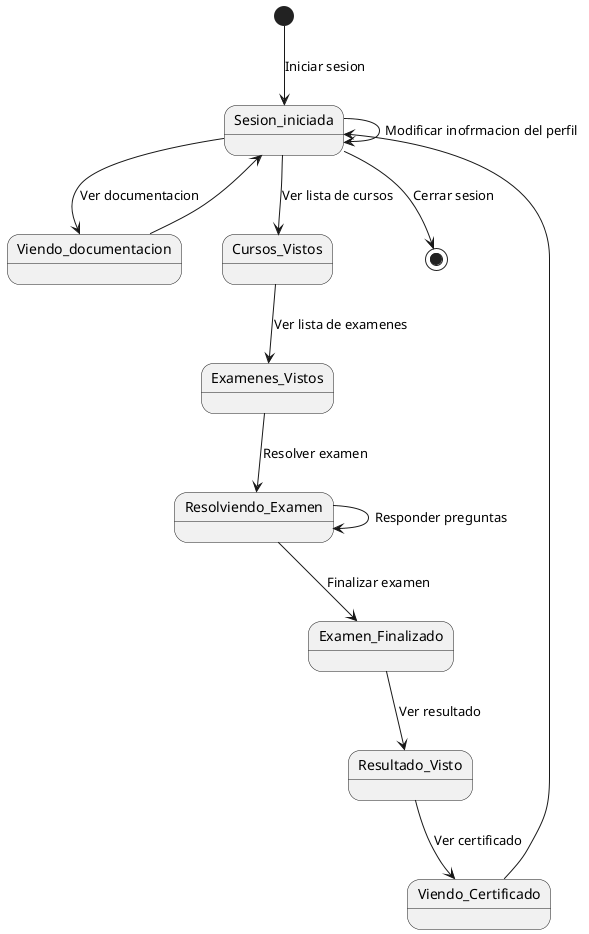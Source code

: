 @startuml
skinparam Style strictuml


[*] --> Sesion_iniciada: Iniciar sesion
Sesion_iniciada --> Sesion_iniciada: Modificar inofrmacion del perfil
Sesion_iniciada --> Viendo_documentacion: Ver documentacion
Viendo_documentacion --> Sesion_iniciada

Sesion_iniciada --> Cursos_Vistos: Ver lista de cursos
Cursos_Vistos --> Examenes_Vistos: Ver lista de examenes
Examenes_Vistos --> Resolviendo_Examen: Resolver examen
Resolviendo_Examen --> Resolviendo_Examen: Responder preguntas 
Resolviendo_Examen --> Examen_Finalizado: Finalizar examen
Examen_Finalizado --> Resultado_Visto: Ver resultado
Resultado_Visto --> Viendo_Certificado: Ver certificado
Viendo_Certificado -->  Sesion_iniciada
Sesion_iniciada --> [*]: Cerrar sesion


@enduml
